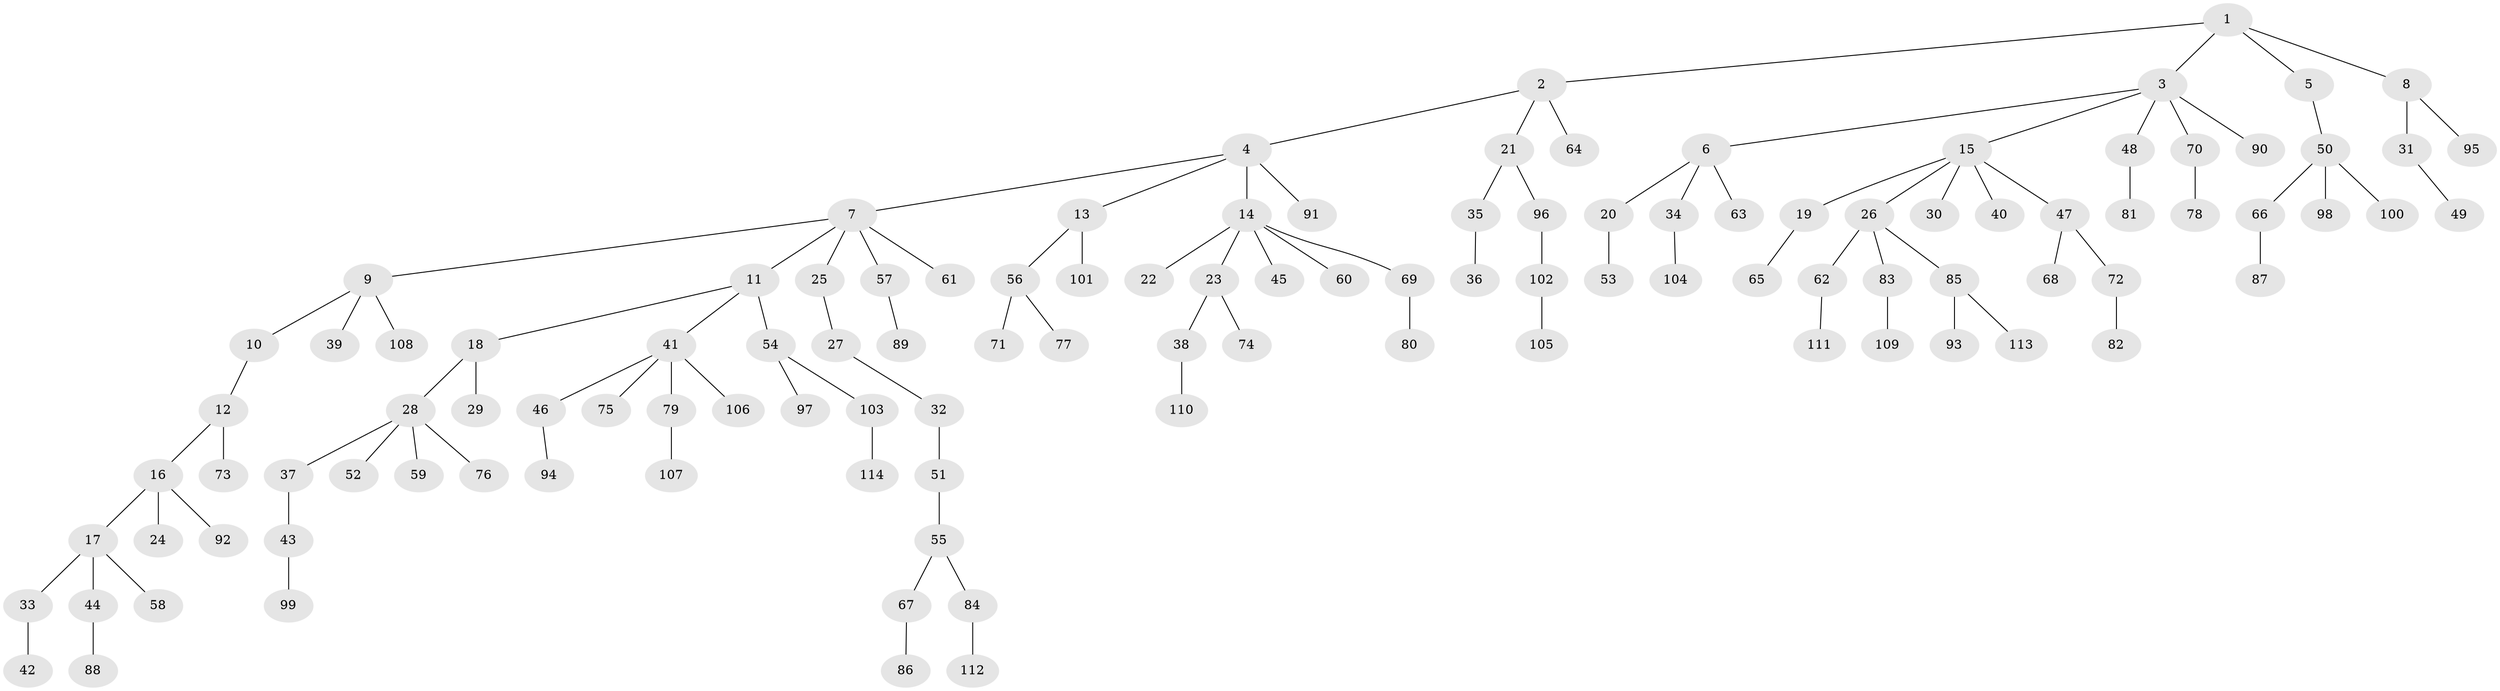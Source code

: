 // coarse degree distribution, {5: 0.02564102564102564, 7: 0.038461538461538464, 10: 0.01282051282051282, 4: 0.05128205128205128, 3: 0.07692307692307693, 6: 0.01282051282051282, 2: 0.15384615384615385, 1: 0.6282051282051282}
// Generated by graph-tools (version 1.1) at 2025/24/03/03/25 07:24:07]
// undirected, 114 vertices, 113 edges
graph export_dot {
graph [start="1"]
  node [color=gray90,style=filled];
  1;
  2;
  3;
  4;
  5;
  6;
  7;
  8;
  9;
  10;
  11;
  12;
  13;
  14;
  15;
  16;
  17;
  18;
  19;
  20;
  21;
  22;
  23;
  24;
  25;
  26;
  27;
  28;
  29;
  30;
  31;
  32;
  33;
  34;
  35;
  36;
  37;
  38;
  39;
  40;
  41;
  42;
  43;
  44;
  45;
  46;
  47;
  48;
  49;
  50;
  51;
  52;
  53;
  54;
  55;
  56;
  57;
  58;
  59;
  60;
  61;
  62;
  63;
  64;
  65;
  66;
  67;
  68;
  69;
  70;
  71;
  72;
  73;
  74;
  75;
  76;
  77;
  78;
  79;
  80;
  81;
  82;
  83;
  84;
  85;
  86;
  87;
  88;
  89;
  90;
  91;
  92;
  93;
  94;
  95;
  96;
  97;
  98;
  99;
  100;
  101;
  102;
  103;
  104;
  105;
  106;
  107;
  108;
  109;
  110;
  111;
  112;
  113;
  114;
  1 -- 2;
  1 -- 3;
  1 -- 5;
  1 -- 8;
  2 -- 4;
  2 -- 21;
  2 -- 64;
  3 -- 6;
  3 -- 15;
  3 -- 48;
  3 -- 70;
  3 -- 90;
  4 -- 7;
  4 -- 13;
  4 -- 14;
  4 -- 91;
  5 -- 50;
  6 -- 20;
  6 -- 34;
  6 -- 63;
  7 -- 9;
  7 -- 11;
  7 -- 25;
  7 -- 57;
  7 -- 61;
  8 -- 31;
  8 -- 95;
  9 -- 10;
  9 -- 39;
  9 -- 108;
  10 -- 12;
  11 -- 18;
  11 -- 41;
  11 -- 54;
  12 -- 16;
  12 -- 73;
  13 -- 56;
  13 -- 101;
  14 -- 22;
  14 -- 23;
  14 -- 45;
  14 -- 60;
  14 -- 69;
  15 -- 19;
  15 -- 26;
  15 -- 30;
  15 -- 40;
  15 -- 47;
  16 -- 17;
  16 -- 24;
  16 -- 92;
  17 -- 33;
  17 -- 44;
  17 -- 58;
  18 -- 28;
  18 -- 29;
  19 -- 65;
  20 -- 53;
  21 -- 35;
  21 -- 96;
  23 -- 38;
  23 -- 74;
  25 -- 27;
  26 -- 62;
  26 -- 83;
  26 -- 85;
  27 -- 32;
  28 -- 37;
  28 -- 52;
  28 -- 59;
  28 -- 76;
  31 -- 49;
  32 -- 51;
  33 -- 42;
  34 -- 104;
  35 -- 36;
  37 -- 43;
  38 -- 110;
  41 -- 46;
  41 -- 75;
  41 -- 79;
  41 -- 106;
  43 -- 99;
  44 -- 88;
  46 -- 94;
  47 -- 68;
  47 -- 72;
  48 -- 81;
  50 -- 66;
  50 -- 98;
  50 -- 100;
  51 -- 55;
  54 -- 97;
  54 -- 103;
  55 -- 67;
  55 -- 84;
  56 -- 71;
  56 -- 77;
  57 -- 89;
  62 -- 111;
  66 -- 87;
  67 -- 86;
  69 -- 80;
  70 -- 78;
  72 -- 82;
  79 -- 107;
  83 -- 109;
  84 -- 112;
  85 -- 93;
  85 -- 113;
  96 -- 102;
  102 -- 105;
  103 -- 114;
}

